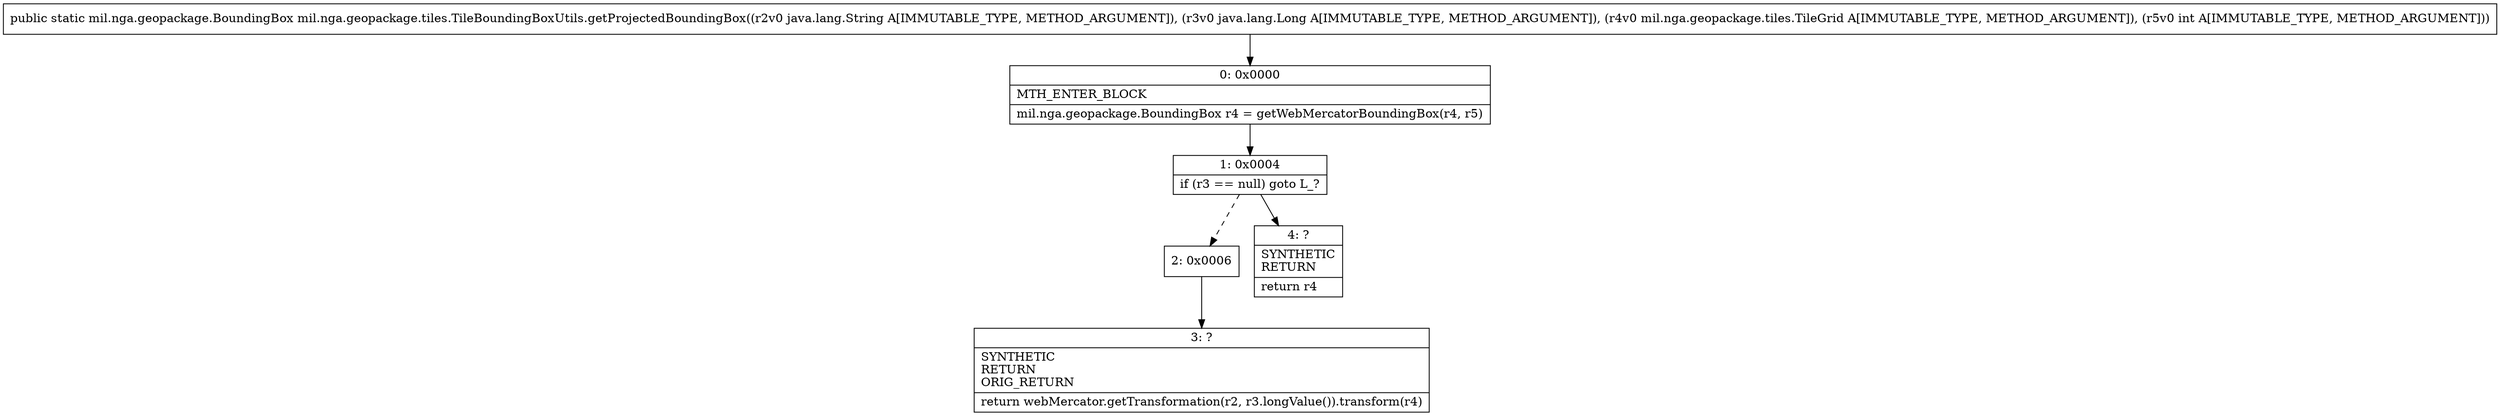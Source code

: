 digraph "CFG formil.nga.geopackage.tiles.TileBoundingBoxUtils.getProjectedBoundingBox(Ljava\/lang\/String;Ljava\/lang\/Long;Lmil\/nga\/geopackage\/tiles\/TileGrid;I)Lmil\/nga\/geopackage\/BoundingBox;" {
Node_0 [shape=record,label="{0\:\ 0x0000|MTH_ENTER_BLOCK\l|mil.nga.geopackage.BoundingBox r4 = getWebMercatorBoundingBox(r4, r5)\l}"];
Node_1 [shape=record,label="{1\:\ 0x0004|if (r3 == null) goto L_?\l}"];
Node_2 [shape=record,label="{2\:\ 0x0006}"];
Node_3 [shape=record,label="{3\:\ ?|SYNTHETIC\lRETURN\lORIG_RETURN\l|return webMercator.getTransformation(r2, r3.longValue()).transform(r4)\l}"];
Node_4 [shape=record,label="{4\:\ ?|SYNTHETIC\lRETURN\l|return r4\l}"];
MethodNode[shape=record,label="{public static mil.nga.geopackage.BoundingBox mil.nga.geopackage.tiles.TileBoundingBoxUtils.getProjectedBoundingBox((r2v0 java.lang.String A[IMMUTABLE_TYPE, METHOD_ARGUMENT]), (r3v0 java.lang.Long A[IMMUTABLE_TYPE, METHOD_ARGUMENT]), (r4v0 mil.nga.geopackage.tiles.TileGrid A[IMMUTABLE_TYPE, METHOD_ARGUMENT]), (r5v0 int A[IMMUTABLE_TYPE, METHOD_ARGUMENT])) }"];
MethodNode -> Node_0;
Node_0 -> Node_1;
Node_1 -> Node_2[style=dashed];
Node_1 -> Node_4;
Node_2 -> Node_3;
}

